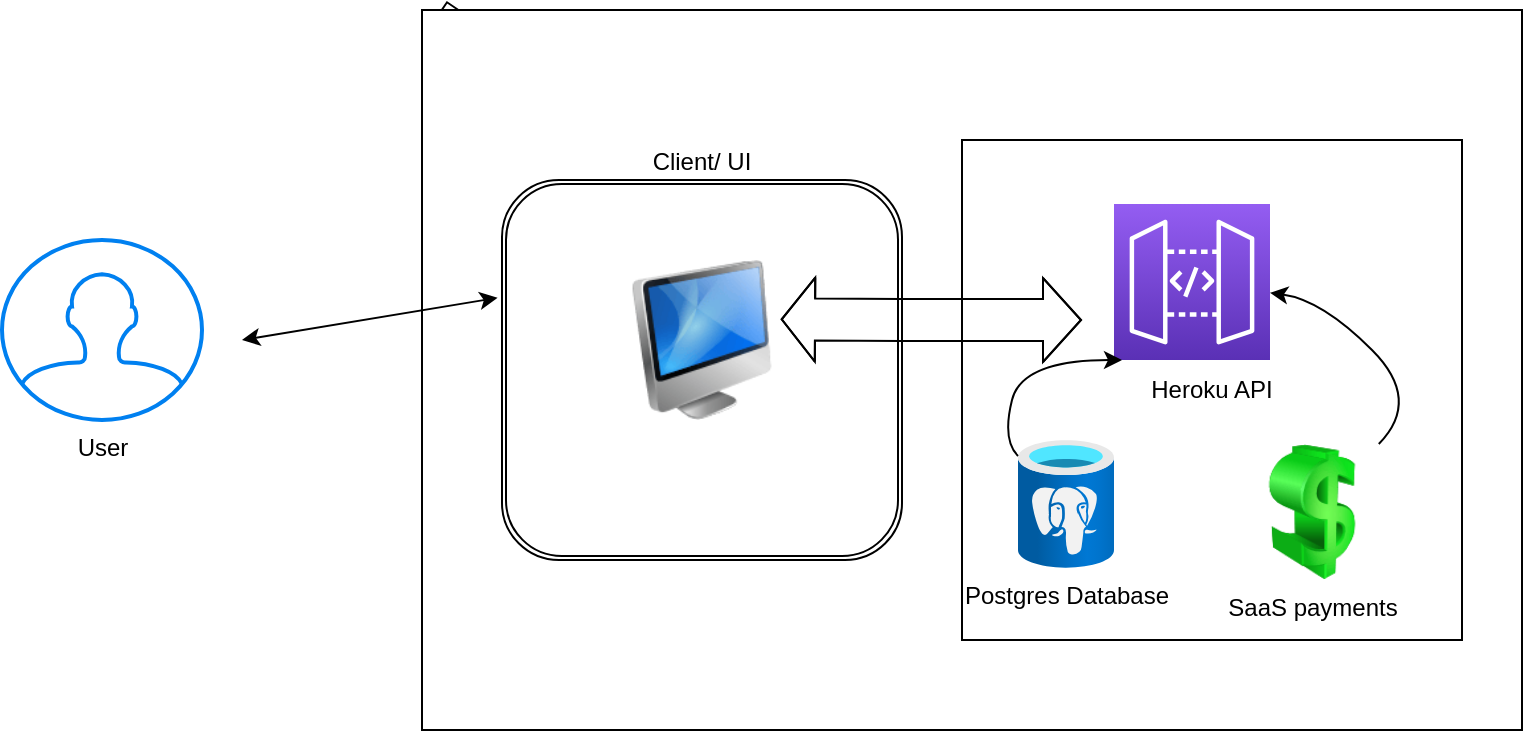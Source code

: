 <mxfile version="20.8.10" type="device"><diagram name="Page-1" id="EbJBc9-Lx9IocjxRzpgN"><mxGraphModel dx="780" dy="496" grid="1" gridSize="10" guides="1" tooltips="1" connect="1" arrows="1" fold="1" page="1" pageScale="1" pageWidth="850" pageHeight="1100" math="0" shadow="0"><root><mxCell id="0"/><mxCell id="1" parent="0"/><mxCell id="q8LKycXW4VTfpPG5Y4Um-8" value="" style="shape=flexArrow;endArrow=none;html=1;rounded=0;" edge="1" parent="1" target="q8LKycXW4VTfpPG5Y4Um-5"><mxGeometry width="50" height="50" relative="1" as="geometry"><mxPoint x="380" y="190" as="sourcePoint"/><mxPoint x="430" y="140" as="targetPoint"/></mxGeometry></mxCell><mxCell id="q8LKycXW4VTfpPG5Y4Um-5" value="" style="whiteSpace=wrap;html=1;labelPosition=center;verticalLabelPosition=top;align=center;verticalAlign=bottom;" vertex="1" parent="1"><mxGeometry x="260" y="115" width="550" height="360" as="geometry"/></mxCell><mxCell id="q8LKycXW4VTfpPG5Y4Um-9" value="Client/ UI" style="shape=ext;double=1;rounded=1;whiteSpace=wrap;html=1;labelPosition=center;verticalLabelPosition=top;align=center;verticalAlign=bottom;" vertex="1" parent="1"><mxGeometry x="300" y="200" width="200" height="190" as="geometry"/></mxCell><mxCell id="q8LKycXW4VTfpPG5Y4Um-11" value="" style="image;html=1;image=img/lib/clip_art/computers/iMac_128x128.png" vertex="1" parent="1"><mxGeometry x="360" y="240" width="80" height="80" as="geometry"/></mxCell><mxCell id="q8LKycXW4VTfpPG5Y4Um-12" value="" style="endArrow=classic;startArrow=classic;html=1;rounded=0;entryX=-0.011;entryY=0.31;entryDx=0;entryDy=0;entryPerimeter=0;" edge="1" parent="1" target="q8LKycXW4VTfpPG5Y4Um-9"><mxGeometry width="50" height="50" relative="1" as="geometry"><mxPoint x="170" y="280" as="sourcePoint"/><mxPoint x="220" y="230" as="targetPoint"/></mxGeometry></mxCell><mxCell id="q8LKycXW4VTfpPG5Y4Um-13" value="Heroku API" style="whiteSpace=wrap;html=1;aspect=fixed;" vertex="1" parent="1"><mxGeometry x="530" y="180" width="250" height="250" as="geometry"/></mxCell><mxCell id="q8LKycXW4VTfpPG5Y4Um-15" value="SaaS payments" style="image;html=1;image=img/lib/clip_art/finance/Dollar_128x128.png" vertex="1" parent="1"><mxGeometry x="670" y="332" width="70" height="68" as="geometry"/></mxCell><mxCell id="q8LKycXW4VTfpPG5Y4Um-16" value="" style="sketch=0;points=[[0,0,0],[0.25,0,0],[0.5,0,0],[0.75,0,0],[1,0,0],[0,1,0],[0.25,1,0],[0.5,1,0],[0.75,1,0],[1,1,0],[0,0.25,0],[0,0.5,0],[0,0.75,0],[1,0.25,0],[1,0.5,0],[1,0.75,0]];outlineConnect=0;fontColor=#232F3E;gradientColor=#945DF2;gradientDirection=north;fillColor=#5A30B5;strokeColor=#ffffff;dashed=0;verticalLabelPosition=bottom;verticalAlign=top;align=center;html=1;fontSize=12;fontStyle=0;aspect=fixed;shape=mxgraph.aws4.resourceIcon;resIcon=mxgraph.aws4.api_gateway;" vertex="1" parent="1"><mxGeometry x="606" y="212" width="78" height="78" as="geometry"/></mxCell><mxCell id="q8LKycXW4VTfpPG5Y4Um-17" value="Postgres Database" style="aspect=fixed;html=1;points=[];align=center;image;fontSize=12;image=img/lib/azure2/databases/Azure_Database_PostgreSQL_Server.svg;" vertex="1" parent="1"><mxGeometry x="558" y="330" width="48" height="64" as="geometry"/></mxCell><mxCell id="q8LKycXW4VTfpPG5Y4Um-18" value="User" style="html=1;verticalLabelPosition=bottom;align=center;labelBackgroundColor=#ffffff;verticalAlign=top;strokeWidth=2;strokeColor=#0080F0;shadow=0;dashed=0;shape=mxgraph.ios7.icons.user;" vertex="1" parent="1"><mxGeometry x="50" y="230" width="100" height="90" as="geometry"/></mxCell><mxCell id="q8LKycXW4VTfpPG5Y4Um-21" value="" style="curved=1;endArrow=classic;html=1;rounded=0;" edge="1" parent="1" source="q8LKycXW4VTfpPG5Y4Um-15" target="q8LKycXW4VTfpPG5Y4Um-16"><mxGeometry width="50" height="50" relative="1" as="geometry"><mxPoint x="710" y="310" as="sourcePoint"/><mxPoint x="760" y="260" as="targetPoint"/><Array as="points"><mxPoint x="760" y="310"/><mxPoint x="710" y="260"/></Array></mxGeometry></mxCell><mxCell id="q8LKycXW4VTfpPG5Y4Um-25" value="" style="shape=flexArrow;endArrow=classic;startArrow=classic;html=1;rounded=0;width=21;startSize=5.22;exitX=0.992;exitY=0.371;exitDx=0;exitDy=0;exitPerimeter=0;" edge="1" parent="1" source="q8LKycXW4VTfpPG5Y4Um-11"><mxGeometry width="100" height="100" relative="1" as="geometry"><mxPoint x="445" y="272" as="sourcePoint"/><mxPoint x="590" y="270" as="targetPoint"/><Array as="points"><mxPoint x="500" y="270"/></Array></mxGeometry></mxCell><mxCell id="q8LKycXW4VTfpPG5Y4Um-26" value="" style="curved=1;endArrow=classic;html=1;rounded=0;" edge="1" parent="1" source="q8LKycXW4VTfpPG5Y4Um-17"><mxGeometry width="50" height="50" relative="1" as="geometry"><mxPoint x="560" y="340" as="sourcePoint"/><mxPoint x="610" y="290" as="targetPoint"/><Array as="points"><mxPoint x="550" y="330"/><mxPoint x="560" y="290"/></Array></mxGeometry></mxCell></root></mxGraphModel></diagram></mxfile>